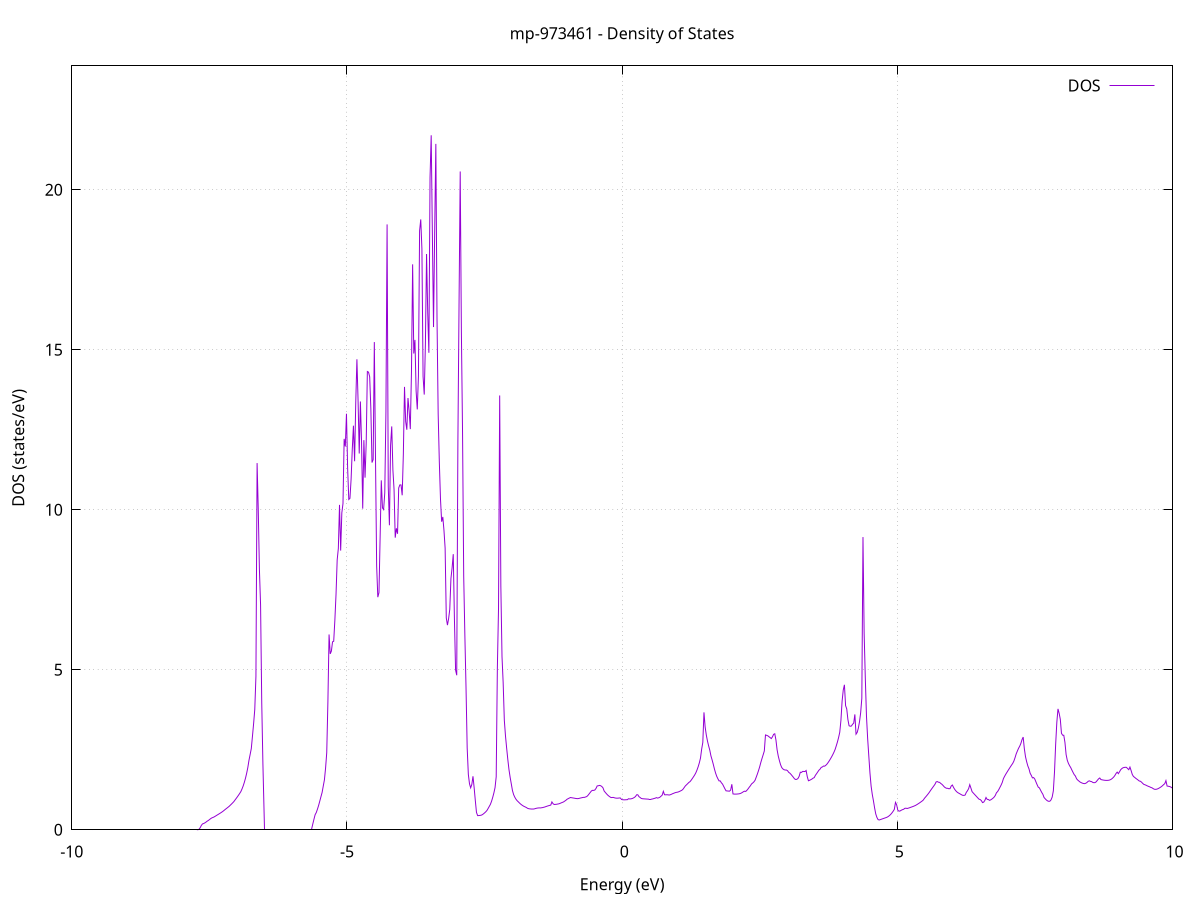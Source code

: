 set title 'mp-973461 - Density of States'
set xlabel 'Energy (eV)'
set ylabel 'DOS (states/eV)'
set grid
set xrange [-10:10]
set yrange [0:23.871]
set xzeroaxis lt -1
set terminal png size 800,600
set output 'mp-973461_dos_gnuplot.png'
plot '-' using 1:2 with lines title 'DOS'
-9.627800 0.000000
-9.606700 0.000000
-9.585600 0.000000
-9.564500 0.000000
-9.543500 0.000000
-9.522400 0.000000
-9.501300 0.000000
-9.480200 0.000000
-9.459100 0.000000
-9.438000 0.000000
-9.416900 0.000000
-9.395800 0.000000
-9.374700 0.000000
-9.353600 0.000000
-9.332500 0.000000
-9.311500 0.000000
-9.290400 0.000000
-9.269300 0.000000
-9.248200 0.000000
-9.227100 0.000000
-9.206000 0.000000
-9.184900 0.000000
-9.163800 0.000000
-9.142700 0.000000
-9.121600 0.000000
-9.100600 0.000000
-9.079500 0.000000
-9.058400 0.000000
-9.037300 0.000000
-9.016200 0.000000
-8.995100 0.000000
-8.974000 0.000000
-8.952900 0.000000
-8.931800 0.000000
-8.910700 0.000000
-8.889700 0.000000
-8.868600 0.000000
-8.847500 0.000000
-8.826400 0.000000
-8.805300 0.000000
-8.784200 0.000000
-8.763100 0.000000
-8.742000 0.000000
-8.720900 0.000000
-8.699800 0.000000
-8.678800 0.000000
-8.657700 0.000000
-8.636600 0.000000
-8.615500 0.000000
-8.594400 0.000000
-8.573300 0.000000
-8.552200 0.000000
-8.531100 0.000000
-8.510000 0.000000
-8.488900 0.000000
-8.467800 0.000000
-8.446800 0.000000
-8.425700 0.000000
-8.404600 0.000000
-8.383500 0.000000
-8.362400 0.000000
-8.341300 0.000000
-8.320200 0.000000
-8.299100 0.000000
-8.278000 0.000000
-8.256900 0.000000
-8.235900 0.000000
-8.214800 0.000000
-8.193700 0.000000
-8.172600 0.000000
-8.151500 0.000000
-8.130400 0.000000
-8.109300 0.000000
-8.088200 0.000000
-8.067100 0.000000
-8.046000 0.000000
-8.025000 0.000000
-8.003900 0.000000
-7.982800 0.000000
-7.961700 0.000000
-7.940600 0.000000
-7.919500 0.000000
-7.898400 0.000000
-7.877300 0.000000
-7.856200 0.000000
-7.835100 0.000000
-7.814100 0.000000
-7.793000 0.000000
-7.771900 0.000000
-7.750800 0.000000
-7.729700 0.000000
-7.708600 0.000100
-7.687500 0.018000
-7.666400 0.066300
-7.645300 0.139000
-7.624200 0.184300
-7.603100 0.196200
-7.582100 0.216000
-7.561000 0.240400
-7.539900 0.269100
-7.518800 0.290800
-7.497700 0.318900
-7.476600 0.347900
-7.455500 0.371000
-7.434400 0.385500
-7.413300 0.402400
-7.392200 0.424200
-7.371200 0.446800
-7.350100 0.469300
-7.329000 0.491500
-7.307900 0.513900
-7.286800 0.537600
-7.265700 0.562200
-7.244600 0.589400
-7.223500 0.619300
-7.202400 0.648900
-7.181300 0.676900
-7.160300 0.705500
-7.139200 0.735000
-7.118100 0.770600
-7.097000 0.806200
-7.075900 0.843200
-7.054800 0.881500
-7.033700 0.931300
-7.012600 0.979400
-6.991500 1.029800
-6.970400 1.081600
-6.949300 1.135300
-6.928300 1.193000
-6.907200 1.275300
-6.886100 1.368900
-6.865000 1.481400
-6.843900 1.611100
-6.822800 1.764400
-6.801700 1.943100
-6.780600 2.170400
-6.759500 2.351700
-6.738400 2.538400
-6.717400 2.921200
-6.696300 3.316300
-6.675200 3.758900
-6.654100 4.795100
-6.633000 11.458900
-6.611900 10.006300
-6.590800 8.133800
-6.569700 7.026500
-6.548600 3.970200
-6.527500 2.064300
-6.506500 0.000000
-6.485400 0.000000
-6.464300 0.000000
-6.443200 0.000000
-6.422100 0.000000
-6.401000 0.000000
-6.379900 0.000000
-6.358800 0.000000
-6.337700 0.000000
-6.316600 0.000000
-6.295600 0.000000
-6.274500 0.000000
-6.253400 0.000000
-6.232300 0.000000
-6.211200 0.000000
-6.190100 0.000000
-6.169000 0.000000
-6.147900 0.000000
-6.126800 0.000000
-6.105700 0.000000
-6.084600 0.000000
-6.063600 0.000000
-6.042500 0.000000
-6.021400 0.000000
-6.000300 0.000000
-5.979200 0.000000
-5.958100 0.000000
-5.937000 0.000000
-5.915900 0.000000
-5.894800 0.000000
-5.873700 0.000000
-5.852700 0.000000
-5.831600 0.000000
-5.810500 0.000000
-5.789400 0.000000
-5.768300 0.000000
-5.747200 0.000000
-5.726100 0.000000
-5.705000 0.000000
-5.683900 0.000000
-5.662800 0.000000
-5.641800 0.000000
-5.620700 0.182300
-5.599600 0.330100
-5.578500 0.471700
-5.557400 0.539300
-5.536300 0.644100
-5.515200 0.760100
-5.494100 0.895300
-5.473000 1.031000
-5.451900 1.164600
-5.430900 1.364200
-5.409800 1.560200
-5.388700 1.927900
-5.367600 2.409000
-5.346500 3.993800
-5.325400 6.103300
-5.304300 5.496300
-5.283200 5.583500
-5.262100 5.873300
-5.241000 5.891600
-5.219900 6.549800
-5.198900 7.353300
-5.177800 8.433600
-5.156700 8.792000
-5.135600 10.151700
-5.114500 8.725200
-5.093400 9.903000
-5.072300 10.194500
-5.051200 12.215700
-5.030100 11.976700
-5.009000 13.001300
-4.988000 11.302000
-4.966900 10.321600
-4.945800 10.356500
-4.924700 10.960900
-4.903600 11.890200
-4.882500 12.626700
-4.861400 11.516800
-4.840300 13.353000
-4.819200 14.701600
-4.798100 13.402200
-4.777100 11.757600
-4.756000 13.384700
-4.734900 12.090400
-4.713800 10.034000
-4.692700 12.175900
-4.671600 11.003200
-4.650500 12.085500
-4.629400 14.319600
-4.608300 14.300200
-4.587200 14.154200
-4.566200 13.165400
-4.545100 11.475000
-4.524000 11.568600
-4.502900 15.240800
-4.481800 11.665600
-4.460700 8.248700
-4.439600 7.268800
-4.418500 7.410500
-4.397400 9.148400
-4.376300 10.919800
-4.355200 10.057800
-4.334200 10.006100
-4.313100 10.528200
-4.292000 13.051300
-4.270900 18.917100
-4.249800 10.728200
-4.228700 9.515100
-4.207600 12.012700
-4.186500 12.604200
-4.165400 11.246500
-4.144300 10.626700
-4.123300 9.128300
-4.102200 9.419900
-4.081100 9.250200
-4.060000 10.681200
-4.038900 10.777600
-4.017800 10.775700
-3.996700 10.453100
-3.975600 11.731200
-3.954500 13.840900
-3.933400 12.758000
-3.912400 12.500700
-3.891300 13.491900
-3.870200 13.078600
-3.849100 12.520600
-3.828000 14.313600
-3.806900 17.670000
-3.785800 14.883100
-3.764700 15.308600
-3.743600 13.710400
-3.722500 13.136000
-3.701500 14.177500
-3.680400 18.717900
-3.659300 19.073200
-3.638200 18.148300
-3.617100 14.163000
-3.596000 13.598900
-3.574900 15.175900
-3.553800 17.991300
-3.532700 16.164700
-3.511600 14.905600
-3.490500 20.381500
-3.469500 21.701200
-3.448400 18.642000
-3.427300 15.708400
-3.406200 18.700900
-3.385100 21.433800
-3.364000 16.000500
-3.342900 13.003300
-3.321800 11.494600
-3.300700 10.332600
-3.279600 9.627800
-3.258600 9.776100
-3.237500 9.355700
-3.216400 8.799000
-3.195300 6.619100
-3.174200 6.395200
-3.153100 6.597100
-3.132000 6.888600
-3.110900 7.849400
-3.089800 8.183700
-3.068700 8.613300
-3.047700 6.605500
-3.026600 4.990300
-3.005500 4.829100
-2.984400 12.154000
-2.963300 16.475100
-2.942200 20.570700
-2.921100 15.566900
-2.900000 12.418800
-2.878900 7.927900
-2.857800 6.074500
-2.836800 4.445900
-2.815700 2.552200
-2.794600 1.729500
-2.773500 1.435800
-2.752400 1.310600
-2.731300 1.417000
-2.710200 1.671300
-2.689100 1.313900
-2.668000 0.915300
-2.646900 0.543100
-2.625800 0.442600
-2.604800 0.444100
-2.583700 0.449000
-2.562600 0.454500
-2.541500 0.470900
-2.520400 0.497000
-2.499300 0.527700
-2.478200 0.561500
-2.457100 0.602300
-2.436000 0.663500
-2.414900 0.728900
-2.393900 0.794500
-2.372800 0.891400
-2.351700 1.012500
-2.330600 1.150200
-2.309500 1.317600
-2.288400 1.656400
-2.267300 5.048700
-2.246200 6.922200
-2.225100 13.572300
-2.204000 7.615300
-2.183000 5.415200
-2.161900 4.594800
-2.140800 3.421400
-2.119700 2.932100
-2.098600 2.551900
-2.077500 2.197600
-2.056400 1.881800
-2.035300 1.641000
-2.014200 1.435800
-1.993100 1.226300
-1.972000 1.099700
-1.951000 1.019100
-1.929900 0.957100
-1.908800 0.909800
-1.887700 0.875300
-1.866600 0.838100
-1.845500 0.804700
-1.824400 0.776200
-1.803300 0.751400
-1.782200 0.729900
-1.761100 0.713500
-1.740100 0.695000
-1.719000 0.671300
-1.697900 0.658500
-1.676800 0.653000
-1.655700 0.649300
-1.634600 0.647300
-1.613500 0.647600
-1.592400 0.654000
-1.571300 0.665700
-1.550200 0.675100
-1.529200 0.680800
-1.508100 0.683200
-1.487000 0.682100
-1.465900 0.687900
-1.444800 0.693500
-1.423700 0.703800
-1.402600 0.713500
-1.381500 0.727000
-1.360400 0.739500
-1.339300 0.750900
-1.318300 0.761300
-1.297200 0.770700
-1.276100 0.870400
-1.255000 0.813200
-1.233900 0.790100
-1.212800 0.793200
-1.191700 0.797200
-1.170600 0.804200
-1.149500 0.811300
-1.128400 0.824800
-1.107300 0.840900
-1.086300 0.855100
-1.065200 0.870100
-1.044100 0.895100
-1.023000 0.919800
-1.001900 0.952700
-0.980800 0.972100
-0.959700 0.991500
-0.938600 1.008000
-0.917500 1.001400
-0.896400 0.995500
-0.875400 0.989200
-0.854300 0.982500
-0.833200 0.976100
-0.812100 0.972600
-0.791000 0.976500
-0.769900 0.986500
-0.748800 0.995600
-0.727700 1.003600
-0.706600 1.011800
-0.685500 1.012200
-0.664500 1.024900
-0.643400 1.037500
-0.622300 1.072600
-0.601200 1.118700
-0.580100 1.165100
-0.559000 1.212000
-0.537900 1.232700
-0.516800 1.229900
-0.495700 1.243500
-0.474600 1.293400
-0.453600 1.369900
-0.432500 1.375500
-0.411400 1.387200
-0.390300 1.376800
-0.369200 1.351900
-0.348100 1.311000
-0.327000 1.212500
-0.305900 1.167700
-0.284800 1.125600
-0.263700 1.086200
-0.242600 1.054800
-0.221600 1.027900
-0.200500 1.005800
-0.179400 1.009600
-0.158300 1.011600
-0.137200 0.997300
-0.116100 0.990000
-0.095000 0.987000
-0.073900 0.988600
-0.052800 0.993500
-0.031700 0.992400
-0.010700 0.945700
0.010400 0.939200
0.031500 0.936100
0.052600 0.936400
0.073700 0.938700
0.094800 0.940000
0.115900 0.969700
0.137000 0.963400
0.158100 0.966100
0.179200 0.974700
0.200200 0.989400
0.221300 1.010000
0.242400 1.038500
0.263500 1.093700
0.284600 1.093100
0.305700 1.034600
0.326800 1.008400
0.347900 0.979500
0.369000 0.970400
0.390100 0.967500
0.411100 0.964700
0.432200 0.961900
0.453300 0.959300
0.474400 0.958300
0.495500 0.957900
0.516600 0.958000
0.537700 0.958700
0.558800 0.965400
0.579900 0.977800
0.601000 0.987100
0.622100 1.004800
0.643100 0.990300
0.664200 0.999300
0.685300 1.016800
0.706400 1.049000
0.727500 1.082500
0.748600 1.201200
0.769700 1.095500
0.790800 1.092100
0.811900 1.094900
0.833000 1.092000
0.854000 1.085600
0.875100 1.095000
0.896200 1.110100
0.917300 1.127900
0.938400 1.141700
0.959500 1.156600
0.980600 1.167900
1.001700 1.173500
1.022800 1.183600
1.043900 1.199800
1.064900 1.217100
1.086000 1.236300
1.107100 1.269800
1.128200 1.321600
1.149300 1.372400
1.170400 1.406700
1.191500 1.442500
1.212600 1.479800
1.233700 1.504400
1.254800 1.550100
1.275800 1.602600
1.296900 1.656800
1.318000 1.713600
1.339100 1.780900
1.360200 1.867500
1.381300 1.969800
1.402400 2.090500
1.423500 2.240500
1.444600 2.517200
1.465700 2.729400
1.486800 3.668900
1.507800 3.215300
1.528900 2.965700
1.550000 2.775400
1.571100 2.623800
1.592200 2.490000
1.613300 2.309500
1.634400 2.184800
1.655500 2.049200
1.676600 1.901700
1.697700 1.773200
1.718700 1.670400
1.739800 1.593200
1.760900 1.527500
1.782000 1.527900
1.803100 1.468900
1.824200 1.427600
1.845300 1.355500
1.866400 1.283900
1.887500 1.217600
1.908600 1.213500
1.929600 1.209500
1.950700 1.206000
1.971800 1.242400
1.992900 1.422600
2.014000 1.120200
2.035100 1.115700
2.056200 1.114200
2.077300 1.115300
2.098400 1.118400
2.119500 1.122100
2.140500 1.130100
2.161600 1.144200
2.182700 1.165300
2.203800 1.189400
2.224900 1.206400
2.246000 1.198100
2.267100 1.234500
2.288200 1.278600
2.309300 1.329400
2.330400 1.374600
2.351500 1.432300
2.372500 1.461600
2.393600 1.495900
2.414700 1.546400
2.435800 1.642000
2.456900 1.741100
2.478000 1.849900
2.499100 1.968800
2.520200 2.106300
2.541300 2.228300
2.562400 2.344100
2.583400 2.463500
2.604500 2.963500
2.625600 2.950600
2.646700 2.936400
2.667800 2.907400
2.688900 2.880000
2.710000 2.849800
2.731100 2.904100
2.752200 2.982400
2.773300 2.999900
2.794300 2.809100
2.815400 2.499700
2.836500 2.304300
2.857600 2.159700
2.878700 2.032700
2.899800 1.944700
2.920900 1.901900
2.942000 1.876300
2.963100 1.867800
2.984200 1.867900
3.005200 1.846000
3.026300 1.795000
3.047400 1.769100
3.068500 1.730900
3.089600 1.685700
3.110700 1.642200
3.131800 1.592200
3.152900 1.571400
3.174000 1.577000
3.195100 1.603700
3.216200 1.670900
3.237200 1.798000
3.258300 1.792100
3.279400 1.823400
3.300500 1.823000
3.321600 1.818800
3.342700 1.852500
3.363800 1.658900
3.384900 1.531800
3.406000 1.546100
3.427100 1.564300
3.448100 1.585200
3.469200 1.612700
3.490300 1.630000
3.511400 1.702000
3.532500 1.751900
3.553600 1.806200
3.574700 1.860300
3.595800 1.893800
3.616900 1.948100
3.638000 1.963100
3.659000 1.991600
3.680100 1.987700
3.701200 2.016400
3.722300 2.053900
3.743400 2.103300
3.764500 2.158400
3.785600 2.217900
3.806700 2.281400
3.827800 2.350000
3.848900 2.425300
3.870000 2.511700
3.891000 2.625400
3.912100 2.745300
3.933200 2.884900
3.954300 3.049200
3.975400 3.421800
3.996500 4.014600
4.017600 4.365400
4.038700 4.530400
4.059800 3.880500
4.080900 3.776900
4.101900 3.447800
4.123000 3.250800
4.144100 3.235900
4.165200 3.241200
4.186300 3.295800
4.207400 3.332300
4.228500 3.604900
4.249600 2.986600
4.270700 3.040500
4.291800 3.177400
4.312800 3.375200
4.333900 3.659700
4.355000 4.108000
4.376100 9.146100
4.397200 6.133000
4.418300 4.741600
4.439400 3.557900
4.460500 2.861900
4.481600 2.310600
4.502700 1.776300
4.523700 1.365200
4.544800 1.106000
4.565900 0.906500
4.587000 0.684800
4.608100 0.495100
4.629200 0.386300
4.650300 0.317400
4.671400 0.306200
4.692500 0.318600
4.713600 0.331400
4.734700 0.344500
4.755700 0.357200
4.776800 0.369600
4.797900 0.382300
4.819000 0.398000
4.840100 0.420800
4.861200 0.449900
4.882300 0.486000
4.903400 0.529300
4.924500 0.579900
4.945600 0.638600
4.966600 0.856400
4.987700 0.780600
5.008800 0.610600
5.029900 0.581200
5.051000 0.588100
5.072100 0.611200
5.093200 0.628500
5.114300 0.640000
5.135400 0.669100
5.156500 0.674700
5.177500 0.665200
5.198600 0.674900
5.219700 0.687000
5.240800 0.700800
5.261900 0.713200
5.283000 0.726500
5.304100 0.741000
5.325200 0.756800
5.346300 0.776700
5.367400 0.799100
5.388400 0.822600
5.409500 0.847200
5.430600 0.872900
5.451700 0.899700
5.472800 0.930600
5.493900 0.985100
5.515000 1.026600
5.536100 1.070000
5.557200 1.115200
5.578300 1.163300
5.599400 1.217200
5.620400 1.269400
5.641500 1.319600
5.662600 1.369600
5.683700 1.420500
5.704800 1.495200
5.725900 1.506900
5.747000 1.486300
5.768100 1.481600
5.789200 1.447600
5.810300 1.421000
5.831300 1.384100
5.852400 1.341700
5.873500 1.313900
5.894600 1.297200
5.915700 1.295400
5.936800 1.281700
5.957900 1.286100
5.979000 1.367800
6.000100 1.399200
6.021200 1.325000
6.042200 1.264000
6.063300 1.216900
6.084400 1.180100
6.105500 1.154000
6.126600 1.134000
6.147700 1.112900
6.168800 1.092000
6.189900 1.075300
6.211000 1.074200
6.232100 1.085400
6.253100 1.167900
6.274200 1.218500
6.295300 1.283400
6.316400 1.409400
6.337500 1.301400
6.358600 1.190500
6.379700 1.150300
6.400800 1.110600
6.421900 1.071200
6.443000 1.031800
6.464100 0.992400
6.485100 0.954900
6.506200 0.944200
6.527300 0.910500
6.548400 0.849000
6.569500 0.863900
6.590600 0.917400
6.611700 1.009300
6.632800 0.949800
6.653900 0.945600
6.675000 0.919000
6.696000 0.933500
6.717100 0.958500
6.738200 0.986800
6.759300 1.021300
6.780400 1.073500
6.801500 1.156900
6.822600 1.193900
6.843700 1.256100
6.864800 1.326600
6.885900 1.397600
6.906900 1.480000
6.928000 1.598800
6.949100 1.670200
6.970200 1.735200
6.991300 1.794000
7.012400 1.852800
7.033500 1.910500
7.054600 1.966800
7.075700 2.022000
7.096800 2.074300
7.117800 2.146300
7.138900 2.252500
7.160000 2.371200
7.181100 2.459700
7.202200 2.544300
7.223300 2.610500
7.244400 2.695400
7.265500 2.816200
7.286600 2.896700
7.307700 2.537200
7.328800 2.285800
7.349800 2.128800
7.370900 1.996600
7.392000 1.905200
7.413100 1.767700
7.434200 1.700200
7.455300 1.621800
7.476400 1.631700
7.497500 1.585000
7.518600 1.496700
7.539700 1.409800
7.560700 1.331700
7.581800 1.308400
7.602900 1.236100
7.624000 1.166800
7.645100 1.107300
7.666200 1.008700
7.687300 0.968300
7.708400 0.930600
7.729500 0.903000
7.750600 0.889000
7.771600 0.892600
7.792700 0.933800
7.813800 1.021400
7.834900 1.216000
7.856000 1.805800
7.877100 2.675100
7.898200 3.356500
7.919300 3.777500
7.940400 3.640900
7.961500 3.451500
7.982500 3.015400
8.003600 2.955900
8.024700 2.952700
8.045800 2.729100
8.066900 2.351500
8.088000 2.172600
8.109100 2.073800
8.130200 2.002200
8.151300 1.942000
8.172400 1.864200
8.193500 1.791300
8.214500 1.722900
8.235600 1.680100
8.256700 1.595500
8.277800 1.553700
8.298900 1.523000
8.320000 1.492400
8.341100 1.473200
8.362200 1.457200
8.383300 1.445500
8.404400 1.442000
8.425400 1.454200
8.446500 1.479700
8.467600 1.514500
8.488700 1.529000
8.509800 1.512500
8.530900 1.504500
8.552000 1.479700
8.573100 1.470800
8.594200 1.475300
8.615300 1.502100
8.636300 1.549700
8.657400 1.592200
8.678500 1.618500
8.699600 1.569700
8.720700 1.561000
8.741800 1.553700
8.762900 1.547900
8.784000 1.544300
8.805100 1.542700
8.826200 1.545100
8.847300 1.549700
8.868300 1.562200
8.889400 1.581900
8.910500 1.612500
8.931600 1.647600
8.952700 1.695500
8.973800 1.758500
8.994900 1.801600
9.016000 1.753200
9.037100 1.811200
9.058200 1.876100
9.079200 1.911800
9.100300 1.937000
9.121400 1.947400
9.142500 1.953400
9.163600 1.950200
9.184700 1.911700
9.205800 1.877900
9.226900 1.959200
9.248000 1.849900
9.269100 1.729300
9.290100 1.667200
9.311200 1.638800
9.332300 1.608400
9.353400 1.582000
9.374500 1.554400
9.395600 1.524700
9.416700 1.516000
9.437800 1.487100
9.458900 1.449600
9.480000 1.417500
9.501000 1.405900
9.522100 1.389700
9.543200 1.371000
9.564300 1.356000
9.585400 1.341700
9.606500 1.323300
9.627600 1.311000
9.648700 1.286600
9.669800 1.266800
9.690900 1.262900
9.712000 1.268000
9.733000 1.281000
9.754100 1.300100
9.775200 1.321800
9.796300 1.345600
9.817400 1.375900
9.838500 1.410700
9.859600 1.441300
9.880700 1.535900
9.901800 1.366300
9.922900 1.360600
9.943900 1.352900
9.965000 1.339700
9.986100 1.316800
10.007200 1.292000
10.028300 1.279600
10.049400 1.279800
10.070500 1.236700
10.091600 1.190600
10.112700 1.151500
10.133800 1.116700
10.154800 1.086000
10.175900 1.058600
10.197000 1.048200
10.218100 1.053400
10.239200 1.051900
10.260300 1.056600
10.281400 1.071200
10.302500 1.093700
10.323600 1.136100
10.344700 1.178700
10.365700 1.196000
10.386800 1.199200
10.407900 1.215300
10.429000 1.223400
10.450100 1.230300
10.471200 1.237200
10.492300 1.244700
10.513400 1.252800
10.534500 1.261800
10.555600 1.281400
10.576700 1.282300
10.597700 1.283300
10.618800 1.284200
10.639900 1.284300
10.661000 1.274700
10.682100 1.260700
10.703200 1.251100
10.724300 1.248100
10.745400 1.254600
10.766500 1.270300
10.787600 1.293500
10.808600 1.319400
10.829700 1.342900
10.850800 1.368200
10.871900 1.396300
10.893000 1.425500
10.914100 1.457100
10.935200 1.491100
10.956300 1.488700
10.977400 1.474600
10.998500 1.462900
11.019500 1.459800
11.040600 1.469900
11.061700 1.489300
11.082800 1.513600
11.103900 1.517300
11.125000 1.502700
11.146100 1.467000
11.167200 1.465800
11.188300 1.464300
11.209400 1.463400
11.230400 1.465900
11.251500 1.472100
11.272600 1.486000
11.293700 1.502200
11.314800 1.518400
11.335900 1.541700
11.357000 1.570300
11.378100 1.585600
11.399200 1.595100
11.420300 1.595400
11.441400 1.612100
11.462400 1.630700
11.483500 1.650300
11.504600 1.659200
11.525700 1.664800
11.546800 1.669100
11.567900 1.672200
11.589000 1.679500
11.610100 1.687400
11.631200 1.678700
11.652300 1.679600
11.673300 1.684500
11.694400 1.678600
11.715500 1.762400
11.736600 1.793900
11.757700 1.752000
11.778800 1.717100
11.799900 1.731400
11.821000 1.808300
11.842100 1.784000
11.863200 1.764300
11.884200 1.813200
11.905300 1.907300
11.926400 1.974400
11.947500 2.014100
11.968600 2.029300
11.989700 2.022600
12.010800 2.023100
12.031900 2.024700
12.053000 2.026000
12.074100 2.047900
12.095100 2.031500
12.116200 1.966300
12.137300 2.003000
12.158400 2.182200
12.179500 2.172100
12.200600 2.140200
12.221700 2.103300
12.242800 2.079900
12.263900 2.060600
12.285000 2.269400
12.306100 2.210600
12.327100 2.114000
12.348200 2.021100
12.369300 1.954400
12.390400 1.912700
12.411500 1.845600
12.432600 1.774800
12.453700 1.708000
12.474800 1.644900
12.495900 1.601600
12.517000 1.573200
12.538000 1.558800
12.559100 1.552000
12.580200 1.551600
12.601300 1.566000
12.622400 1.622000
12.643500 1.766200
12.664600 2.017200
12.685700 2.310200
12.706800 2.282000
12.727900 2.158300
12.748900 2.118100
12.770000 1.917300
12.791100 1.710300
12.812200 1.613600
12.833300 1.575400
12.854400 1.552400
12.875500 1.557000
12.896600 1.570400
12.917700 1.589200
12.938800 1.594000
12.959800 1.593900
12.980900 1.594500
13.002000 1.594200
13.023100 1.598000
13.044200 1.645300
13.065300 1.683400
13.086400 1.729100
13.107500 1.778600
13.128600 1.829400
13.149700 1.880000
13.170800 1.935800
13.191800 1.993900
13.212900 2.053400
13.234000 2.080500
13.255100 2.114000
13.276200 2.180300
13.297300 2.270000
13.318400 2.595200
13.339500 2.165800
13.360600 1.995100
13.381700 1.938300
13.402700 1.916900
13.423800 1.968900
13.444900 1.949200
13.466000 1.845700
13.487100 1.717500
13.508200 1.600400
13.529300 1.538200
13.550400 1.437200
13.571500 1.415600
13.592600 1.401100
13.613600 1.390500
13.634700 1.377100
13.655800 1.362900
13.676900 1.339200
13.698000 1.329400
13.719100 1.330900
13.740200 1.335600
13.761300 1.343400
13.782400 1.348200
13.803500 1.351600
13.824500 1.339700
13.845600 1.347300
13.866700 1.354100
13.887800 1.363000
13.908900 1.373500
13.930000 1.459300
13.951100 1.458500
13.972200 1.463900
13.993300 1.486800
14.014400 1.530200
14.035500 1.569800
14.056500 1.592100
14.077600 1.595300
14.098700 1.579200
14.119800 1.548000
14.140900 1.514400
14.162000 1.509800
14.183100 1.510800
14.204200 1.512100
14.225300 1.516800
14.246400 1.524400
14.267400 1.545100
14.288500 1.569100
14.309600 1.590000
14.330700 1.611200
14.351800 1.634900
14.372900 1.659500
14.394000 1.676700
14.415100 1.691900
14.436200 1.711300
14.457300 1.734100
14.478300 1.746000
14.499400 1.759800
14.520500 1.768200
14.541600 1.805800
14.562700 1.832600
14.583800 1.874900
14.604900 1.934300
14.626000 1.936200
14.647100 1.933000
14.668200 1.941800
14.689300 1.940800
14.710300 1.949600
14.731400 1.969400
14.752500 2.003400
14.773600 2.039000
14.794700 2.049600
14.815800 2.053400
14.836900 2.053300
14.858000 2.051600
14.879100 2.047400
14.900200 2.038500
14.921200 2.026700
14.942300 2.065500
14.963400 2.063000
14.984500 2.027400
15.005600 1.957800
15.026700 1.933800
15.047800 2.153400
15.068900 2.282600
15.090000 2.121600
15.111100 2.033100
15.132100 1.994600
15.153200 1.970200
15.174300 1.968000
15.195400 1.972900
15.216500 1.916000
15.237600 1.851800
15.258700 1.793200
15.279800 1.747600
15.300900 1.738800
15.322000 1.716100
15.343000 1.699900
15.364100 1.687400
15.385200 1.676100
15.406300 1.664500
15.427400 1.655200
15.448500 1.653700
15.469600 1.647400
15.490700 1.636100
15.511800 1.621200
15.532900 1.606900
15.554000 1.590800
15.575000 1.804100
15.596100 1.718100
15.617200 1.497500
15.638300 1.465900
15.659400 1.439500
15.680500 1.404500
15.701600 1.362600
15.722700 1.324900
15.743800 1.306000
15.764900 1.308300
15.785900 1.335200
15.807000 1.394500
15.828100 1.394000
15.849200 1.554100
15.870300 1.480400
15.891400 1.328200
15.912500 1.311000
15.933600 1.294400
15.954700 1.272600
15.975800 1.281900
15.996800 1.321400
16.017900 1.333300
16.039000 1.299800
16.060100 1.297100
16.081200 1.308200
16.102300 1.315600
16.123400 1.311300
16.144500 1.332500
16.165600 1.349900
16.186700 1.385400
16.207700 1.423400
16.228800 1.481600
16.249900 1.554400
16.271000 1.612300
16.292100 1.554600
16.313200 1.616200
16.334300 1.628900
16.355400 1.687800
16.376500 1.641900
16.397600 1.752300
16.418700 1.606100
16.439700 1.562700
16.460800 1.573600
16.481900 1.608600
16.503000 1.652800
16.524100 1.706300
16.545200 1.731200
16.566300 1.862000
16.587400 1.710300
16.608500 1.725000
16.629600 1.684400
16.650600 1.697300
16.671700 1.746400
16.692800 1.794100
16.713900 1.900400
16.735000 2.199900
16.756100 2.196700
16.777200 2.165000
16.798300 2.179900
16.819400 2.217500
16.840500 2.176900
16.861500 2.133500
16.882600 2.199700
16.903700 2.310800
16.924800 2.466000
16.945900 2.628100
16.967000 2.783900
16.988100 3.053100
17.009200 3.318100
17.030300 4.081900
17.051400 3.738900
17.072400 3.594500
17.093500 3.602700
17.114600 3.638100
17.135700 3.724300
17.156800 3.697200
17.177900 3.670900
17.199000 3.689700
17.220100 3.718300
17.241200 3.752800
17.262300 3.818000
17.283400 3.969700
17.304400 4.121300
17.325500 4.235500
17.346600 4.358800
17.367700 4.298200
17.388800 4.072600
17.409900 3.905300
17.431000 3.708900
17.452100 3.621800
17.473200 3.841500
17.494300 3.734000
17.515300 3.715600
17.536400 3.760000
17.557500 3.702700
17.578600 3.622100
17.599700 3.493100
17.620800 3.345100
17.641900 3.091400
17.663000 3.119700
17.684100 3.069600
17.705200 2.973700
17.726200 2.909200
17.747300 2.988300
17.768400 2.977800
17.789500 2.920500
17.810600 2.737500
17.831700 2.591300
17.852800 2.566000
17.873900 2.550600
17.895000 2.563900
17.916100 2.566900
17.937100 2.527100
17.958200 2.453100
17.979300 2.311700
18.000400 2.335200
18.021500 2.478200
18.042600 2.590600
18.063700 2.636000
18.084800 2.696400
18.105900 2.715900
18.127000 2.773900
18.148100 2.838100
18.169100 2.913100
18.190200 3.018600
18.211300 3.030600
18.232400 3.015700
18.253500 3.055600
18.274600 3.044100
18.295700 3.080100
18.316800 3.087600
18.337900 3.068800
18.359000 3.178300
18.380000 3.317000
18.401100 3.376200
18.422200 3.378000
18.443300 3.340700
18.464400 3.297400
18.485500 3.230500
18.506600 3.280900
18.527700 3.005700
18.548800 2.983200
18.569900 2.954100
18.590900 2.925800
18.612000 2.863200
18.633100 2.812400
18.654200 2.775000
18.675300 2.633800
18.696400 2.549500
18.717500 2.433000
18.738600 2.333900
18.759700 2.288600
18.780800 2.288700
18.801800 2.256300
18.822900 2.233900
18.844000 2.232700
18.865100 2.212400
18.886200 2.273900
18.907300 2.347500
18.928400 2.428400
18.949500 2.515600
18.970600 2.618400
18.991700 2.703800
19.012800 2.762700
19.033800 2.833300
19.054900 2.934800
19.076000 2.992900
19.097100 3.042500
19.118200 3.078700
19.139300 3.094500
19.160400 3.036300
19.181500 2.978700
19.202600 2.963500
19.223700 2.937400
19.244700 2.887500
19.265800 2.800200
19.286900 2.675900
19.308000 2.572200
19.329100 2.451700
19.350200 2.399200
19.371300 2.427300
19.392400 2.486200
19.413500 2.563100
19.434600 2.645400
19.455600 2.709200
19.476700 2.733000
19.497800 2.816200
19.518900 2.896800
19.540000 3.009600
19.561100 3.293800
19.582200 3.499600
19.603300 3.744600
19.624400 3.991700
19.645500 3.974000
19.666600 4.087600
19.687600 3.785800
19.708700 3.755200
19.729800 3.707100
19.750900 3.624100
19.772000 3.561000
19.793100 3.417100
19.814200 3.300400
19.835300 3.167200
19.856400 2.994200
19.877500 2.794700
19.898500 2.592400
19.919600 2.425700
19.940700 2.296200
19.961800 2.210100
19.982900 2.139900
20.004000 2.067200
20.025100 2.024800
20.046200 1.993900
20.067300 1.981000
20.088400 1.995800
20.109400 1.888500
20.130500 1.811700
20.151600 1.754500
20.172700 1.714800
20.193800 1.692600
20.214900 1.687300
20.236000 1.692300
20.257100 1.746500
20.278200 1.807800
20.299300 1.810700
20.320300 1.841300
20.341400 1.884400
20.362500 1.936600
20.383600 1.857600
20.404700 1.785500
20.425800 1.770400
20.446900 1.694400
20.468000 1.669500
20.489100 1.640700
20.510200 1.623500
20.531300 1.615000
20.552300 1.611900
20.573400 1.604300
20.594500 1.616900
20.615600 1.572200
20.636700 1.541300
20.657800 1.549800
20.678900 1.600700
20.700000 1.537800
20.721100 1.539900
20.742200 1.607100
20.763200 1.558000
20.784300 1.573000
20.805400 1.590300
20.826500 1.690700
20.847600 1.746600
20.868700 1.811900
20.889800 1.892500
20.910900 1.959000
20.932000 2.002900
20.953100 1.958000
20.974100 1.919800
20.995200 1.869800
21.016300 1.839500
21.037400 1.766700
21.058500 1.692500
21.079600 1.618600
21.100700 1.552300
21.121800 1.523200
21.142900 1.475200
21.164000 1.395400
21.185000 1.156500
21.206100 0.995300
21.227200 0.915300
21.248300 0.900500
21.269400 0.868200
21.290500 0.838900
21.311600 0.815700
21.332700 0.827200
21.353800 0.858600
21.374900 0.907300
21.396000 0.971100
21.417000 1.013400
21.438100 1.091000
21.459200 1.186600
21.480300 1.270100
21.501400 1.308500
21.522500 1.386500
21.543600 1.411700
21.564700 1.434500
21.585800 1.458100
21.606900 1.479400
21.627900 1.496400
21.649000 1.575700
21.670100 1.521700
21.691200 1.478900
21.712300 1.437300
21.733400 1.437300
21.754500 1.464900
21.775600 1.526700
21.796700 1.674300
21.817800 1.833800
21.838800 1.879100
21.859900 2.012700
21.881000 2.138300
21.902100 2.253800
21.923200 2.378300
21.944300 2.497300
21.965400 2.598300
21.986500 2.755100
22.007600 3.016600
22.028700 3.185100
22.049700 3.363100
22.070800 3.606100
22.091900 3.749000
22.113000 3.953600
22.134100 4.207500
22.155200 4.054500
22.176300 4.021000
22.197400 4.019200
22.218500 4.022700
22.239600 3.928700
22.260700 3.818900
22.281700 3.726400
22.302800 3.585300
22.323900 3.295600
22.345000 3.233700
22.366100 3.332900
22.387200 3.358600
22.408300 3.278900
22.429400 3.303400
22.450500 3.510600
22.471600 3.784200
22.492600 4.110500
22.513700 4.358300
22.534800 4.693400
22.555900 5.084100
22.577000 5.657800
22.598100 5.980600
22.619200 5.826500
22.640300 5.740900
22.661400 5.490400
22.682500 5.320900
22.703500 5.166800
22.724600 4.707500
22.745700 3.895200
22.766800 3.491400
22.787900 3.234800
22.809000 3.080000
22.830100 3.029200
22.851200 3.099900
22.872300 3.207600
22.893400 3.307900
22.914400 3.408600
22.935500 3.400700
22.956600 3.285200
22.977700 3.334300
22.998800 3.377900
23.019900 3.560400
23.041000 3.694900
23.062100 3.673600
23.083200 3.796900
23.104300 4.029000
23.125400 4.511100
23.146400 4.830200
23.167500 5.436100
23.188600 4.999000
23.209700 4.726000
23.230800 4.142300
23.251900 3.587500
23.273000 3.172500
23.294100 2.798600
23.315200 2.579200
23.336300 2.501400
23.357300 2.477600
23.378400 2.486800
23.399500 2.498000
23.420600 2.515400
23.441700 2.487700
23.462800 2.471500
23.483900 2.509600
23.505000 2.850800
23.526100 2.993800
23.547200 3.146500
23.568200 2.944400
23.589300 2.892700
23.610400 2.889300
23.631500 2.900800
23.652600 2.935200
23.673700 3.120600
23.694800 3.128000
23.715900 3.114800
23.737000 3.216700
23.758100 3.409400
23.779100 3.121900
23.800200 3.133600
23.821300 3.190500
23.842400 3.347000
23.863500 3.559500
23.884600 3.487800
23.905700 3.549200
23.926800 3.585200
23.947900 3.547000
23.969000 3.506600
23.990100 3.090100
24.011100 2.935500
24.032200 2.838000
24.053300 2.773700
24.074400 2.801500
24.095500 2.838800
24.116600 2.817600
24.137700 2.813200
24.158800 2.808300
24.179900 2.797900
24.201000 2.780600
24.222000 2.827200
24.243100 2.788200
24.264200 2.726100
24.285300 2.658300
24.306400 2.685400
24.327500 2.658100
24.348600 2.644000
24.369700 2.639600
24.390800 2.649200
24.411900 2.628500
24.432900 2.629300
24.454000 2.644100
24.475100 2.664700
24.496200 2.687600
24.517300 2.705600
24.538400 2.821700
24.559500 2.888600
24.580600 2.954200
24.601700 3.014500
24.622800 3.042600
24.643800 3.030900
24.664900 3.019400
24.686000 3.014000
24.707100 3.037400
24.728200 3.050800
24.749300 2.950200
24.770400 2.839300
24.791500 2.778100
24.812600 2.703900
24.833700 2.717600
24.854800 2.738700
24.875800 2.847100
24.896900 2.939300
24.918000 2.928100
24.939100 2.920400
24.960200 2.920800
24.981300 2.939500
25.002400 2.996100
25.023500 3.066800
25.044600 3.119700
25.065700 3.188900
25.086700 3.265500
25.107800 3.335200
25.128900 3.413600
25.150000 3.378800
25.171100 3.309100
25.192200 3.327800
25.213300 3.333800
25.234400 3.302900
25.255500 3.281500
25.276600 3.342100
25.297600 3.203200
25.318700 3.258400
25.339800 3.369300
25.360900 3.586400
25.382000 3.742500
25.403100 3.771100
25.424200 3.893400
25.445300 3.930000
25.466400 3.691200
25.487500 3.532800
25.508600 3.699700
25.529600 3.430400
25.550700 3.328700
25.571800 3.170800
25.592900 3.152700
25.614000 3.092300
25.635100 2.974200
25.656200 2.921800
25.677300 2.903700
25.698400 2.874700
25.719500 2.764700
25.740500 2.765900
25.761600 2.879300
25.782700 2.910200
25.803800 2.996300
25.824900 3.157600
25.846000 3.234000
25.867100 3.287700
25.888200 3.231500
25.909300 3.236500
25.930400 3.279400
25.951400 3.330400
25.972500 3.371500
25.993600 3.476800
26.014700 3.585000
26.035800 3.687100
26.056900 3.614000
26.078000 3.546900
26.099100 3.426200
26.120200 3.312100
26.141300 3.250800
26.162300 3.231100
26.183400 3.232800
26.204500 3.254500
26.225600 3.293600
26.246700 3.360500
26.267800 3.356100
26.288900 3.403500
26.310000 3.434200
26.331100 3.339000
26.352200 3.329600
26.373300 3.283100
26.394300 3.214000
26.415400 3.185000
26.436500 3.130900
26.457600 3.089700
26.478700 3.046800
26.499800 3.005800
26.520900 2.961800
26.542000 2.914200
26.563100 2.921500
26.584200 2.889800
26.605200 2.869400
26.626300 2.833900
26.647400 2.835000
26.668500 2.865100
26.689600 2.935600
26.710700 3.095200
26.731800 3.051100
26.752900 2.945300
26.774000 2.834900
26.795100 2.805800
26.816100 2.811700
26.837200 2.827300
26.858300 2.821500
26.879400 2.830800
26.900500 2.770500
26.921600 2.736700
26.942700 2.696200
26.963800 2.634900
26.984900 2.551500
27.006000 2.503700
27.027000 2.480800
27.048100 2.524000
27.069200 2.614100
27.090300 2.694400
27.111400 2.746800
27.132500 2.785600
27.153600 2.810800
27.174700 2.840900
27.195800 2.895300
27.216900 2.980300
27.238000 3.081700
27.259000 3.164600
27.280100 3.213400
27.301200 3.177200
27.322300 3.141700
27.343400 3.087200
27.364500 3.028400
27.385600 2.951100
27.406700 2.905600
27.427800 2.863400
27.448900 2.879600
27.469900 2.775900
27.491000 2.695900
27.512100 2.530600
27.533200 2.437900
27.554300 2.367500
27.575400 2.309800
27.596500 2.262000
27.617600 2.226200
27.638700 2.203400
27.659800 2.129800
27.680800 2.093000
27.701900 2.093600
27.723000 2.128100
27.744100 2.083100
27.765200 2.159100
27.786300 2.109100
27.807400 2.081200
27.828500 2.068700
27.849600 2.070700
27.870700 2.070000
27.891700 2.046500
27.912800 2.021300
27.933900 2.014600
27.955000 2.015300
27.976100 2.012100
27.997200 2.005200
28.018300 1.992800
28.039400 1.957600
28.060500 1.877800
28.081600 1.795400
28.102700 1.713000
28.123700 1.636200
28.144800 1.614100
28.165900 1.577500
28.187000 1.518000
28.208100 1.352200
28.229200 1.245900
28.250300 1.175100
28.271400 1.125800
28.292500 1.084300
28.313600 1.046400
28.334600 0.999500
28.355700 0.943500
28.376800 0.901600
28.397900 0.863700
28.419000 0.832300
28.440100 0.804300
28.461200 0.778600
28.482300 0.754600
28.503400 0.731500
28.524500 0.709400
28.545500 0.687800
28.566600 0.668900
28.587700 0.650900
28.608800 0.633700
28.629900 0.617400
28.651000 0.604200
28.672100 0.591100
28.693200 0.578300
28.714300 0.566100
28.735400 0.554600
28.756400 0.543700
28.777500 0.533500
28.798600 0.524700
28.819700 0.516900
28.840800 0.509900
28.861900 0.503900
28.883000 0.498800
28.904100 0.495600
28.925200 0.494100
28.946300 0.493300
28.967400 0.491500
28.988400 0.490300
29.009500 0.488700
29.030600 0.485900
29.051700 0.481900
29.072800 0.476600
29.093900 0.488400
29.115000 0.474700
29.136100 0.455700
29.157200 0.448500
29.178300 0.438000
29.199300 0.428200
29.220400 0.409300
29.241500 0.408400
29.262600 0.406700
29.283700 0.404200
29.304800 0.399500
29.325900 0.393700
29.347000 0.387900
29.368100 0.382100
29.389200 0.376400
29.410200 0.370700
29.431300 0.365000
29.452400 0.359500
29.473500 0.354200
29.494600 0.349100
29.515700 0.344200
29.536800 0.339600
29.557900 0.335300
29.579000 0.331300
29.600100 0.327500
29.621100 0.324000
29.642200 0.320900
29.663300 0.318200
29.684400 0.315400
29.705500 0.342500
29.726600 0.343500
29.747700 0.319000
29.768800 0.282400
29.789900 0.277100
29.811000 0.272500
29.832100 0.267800
29.853100 0.262800
29.874200 0.257600
29.895300 0.253900
29.916400 0.248300
29.937500 0.228500
29.958600 0.229900
29.979700 0.231400
30.000800 0.222800
30.021900 0.212400
30.043000 0.200200
30.064000 0.186200
30.085100 0.177700
30.106200 0.176700
30.127300 0.144500
30.148400 0.087700
30.169500 0.041500
30.190600 0.037200
30.211700 0.033300
30.232800 0.029600
30.253900 0.026200
30.274900 0.023200
30.296000 0.020400
30.317100 0.017900
30.338200 0.015600
30.359300 0.013500
30.380400 0.011500
30.401500 0.009700
30.422600 0.008000
30.443700 0.006500
30.464800 0.005200
30.485800 0.004000
30.506900 0.002900
30.528000 0.002000
30.549100 0.001300
30.570200 0.000800
30.591300 0.000300
30.612400 0.000100
30.633500 0.000000
30.654600 0.000000
30.675700 0.000000
30.696800 0.000000
30.717800 0.000000
30.738900 0.000000
30.760000 0.000000
30.781100 0.000000
30.802200 0.000000
30.823300 0.000000
30.844400 0.000000
30.865500 0.000000
30.886600 0.000000
30.907700 0.000000
30.928700 0.000000
30.949800 0.000000
30.970900 0.000000
30.992000 0.000000
31.013100 0.000000
31.034200 0.000000
31.055300 0.000000
31.076400 0.000000
31.097500 0.000000
31.118600 0.000000
31.139600 0.000000
31.160700 0.000000
31.181800 0.000000
31.202900 0.000000
31.224000 0.000000
31.245100 0.000000
31.266200 0.000000
31.287300 0.000000
31.308400 0.000000
31.329500 0.000000
31.350600 0.000000
31.371600 0.000000
31.392700 0.000000
31.413800 0.000000
31.434900 0.000000
31.456000 0.000000
31.477100 0.000000
31.498200 0.000000
31.519300 0.000000
31.540400 0.000000
31.561500 0.000000
31.582500 0.000000
31.603600 0.000000
31.624700 0.000000
31.645800 0.000000
31.666900 0.000000
31.688000 0.000000
31.709100 0.000000
31.730200 0.000000
31.751300 0.000000
31.772400 0.000000
31.793400 0.000000
31.814500 0.000000
31.835600 0.000000
31.856700 0.000000
31.877800 0.000000
31.898900 0.000000
31.920000 0.000000
31.941100 0.000000
31.962200 0.000000
31.983300 0.000000
32.004300 0.000000
32.025400 0.000000
32.046500 0.000000
32.067600 0.000000
32.088700 0.000000
32.109800 0.000000
32.130900 0.000000
32.152000 0.000000
32.173100 0.000000
32.194200 0.000000
32.215300 0.000000
32.236300 0.000000
32.257400 0.000000
32.278500 0.000000
32.299600 0.000000
32.320700 0.000000
32.341800 0.000000
32.362900 0.000000
32.384000 0.000000
32.405100 0.000000
32.426200 0.000000
32.447200 0.000000
32.468300 0.000000
32.489400 0.000000
32.510500 0.000000
32.531600 0.000000
32.552700 0.000000
e
